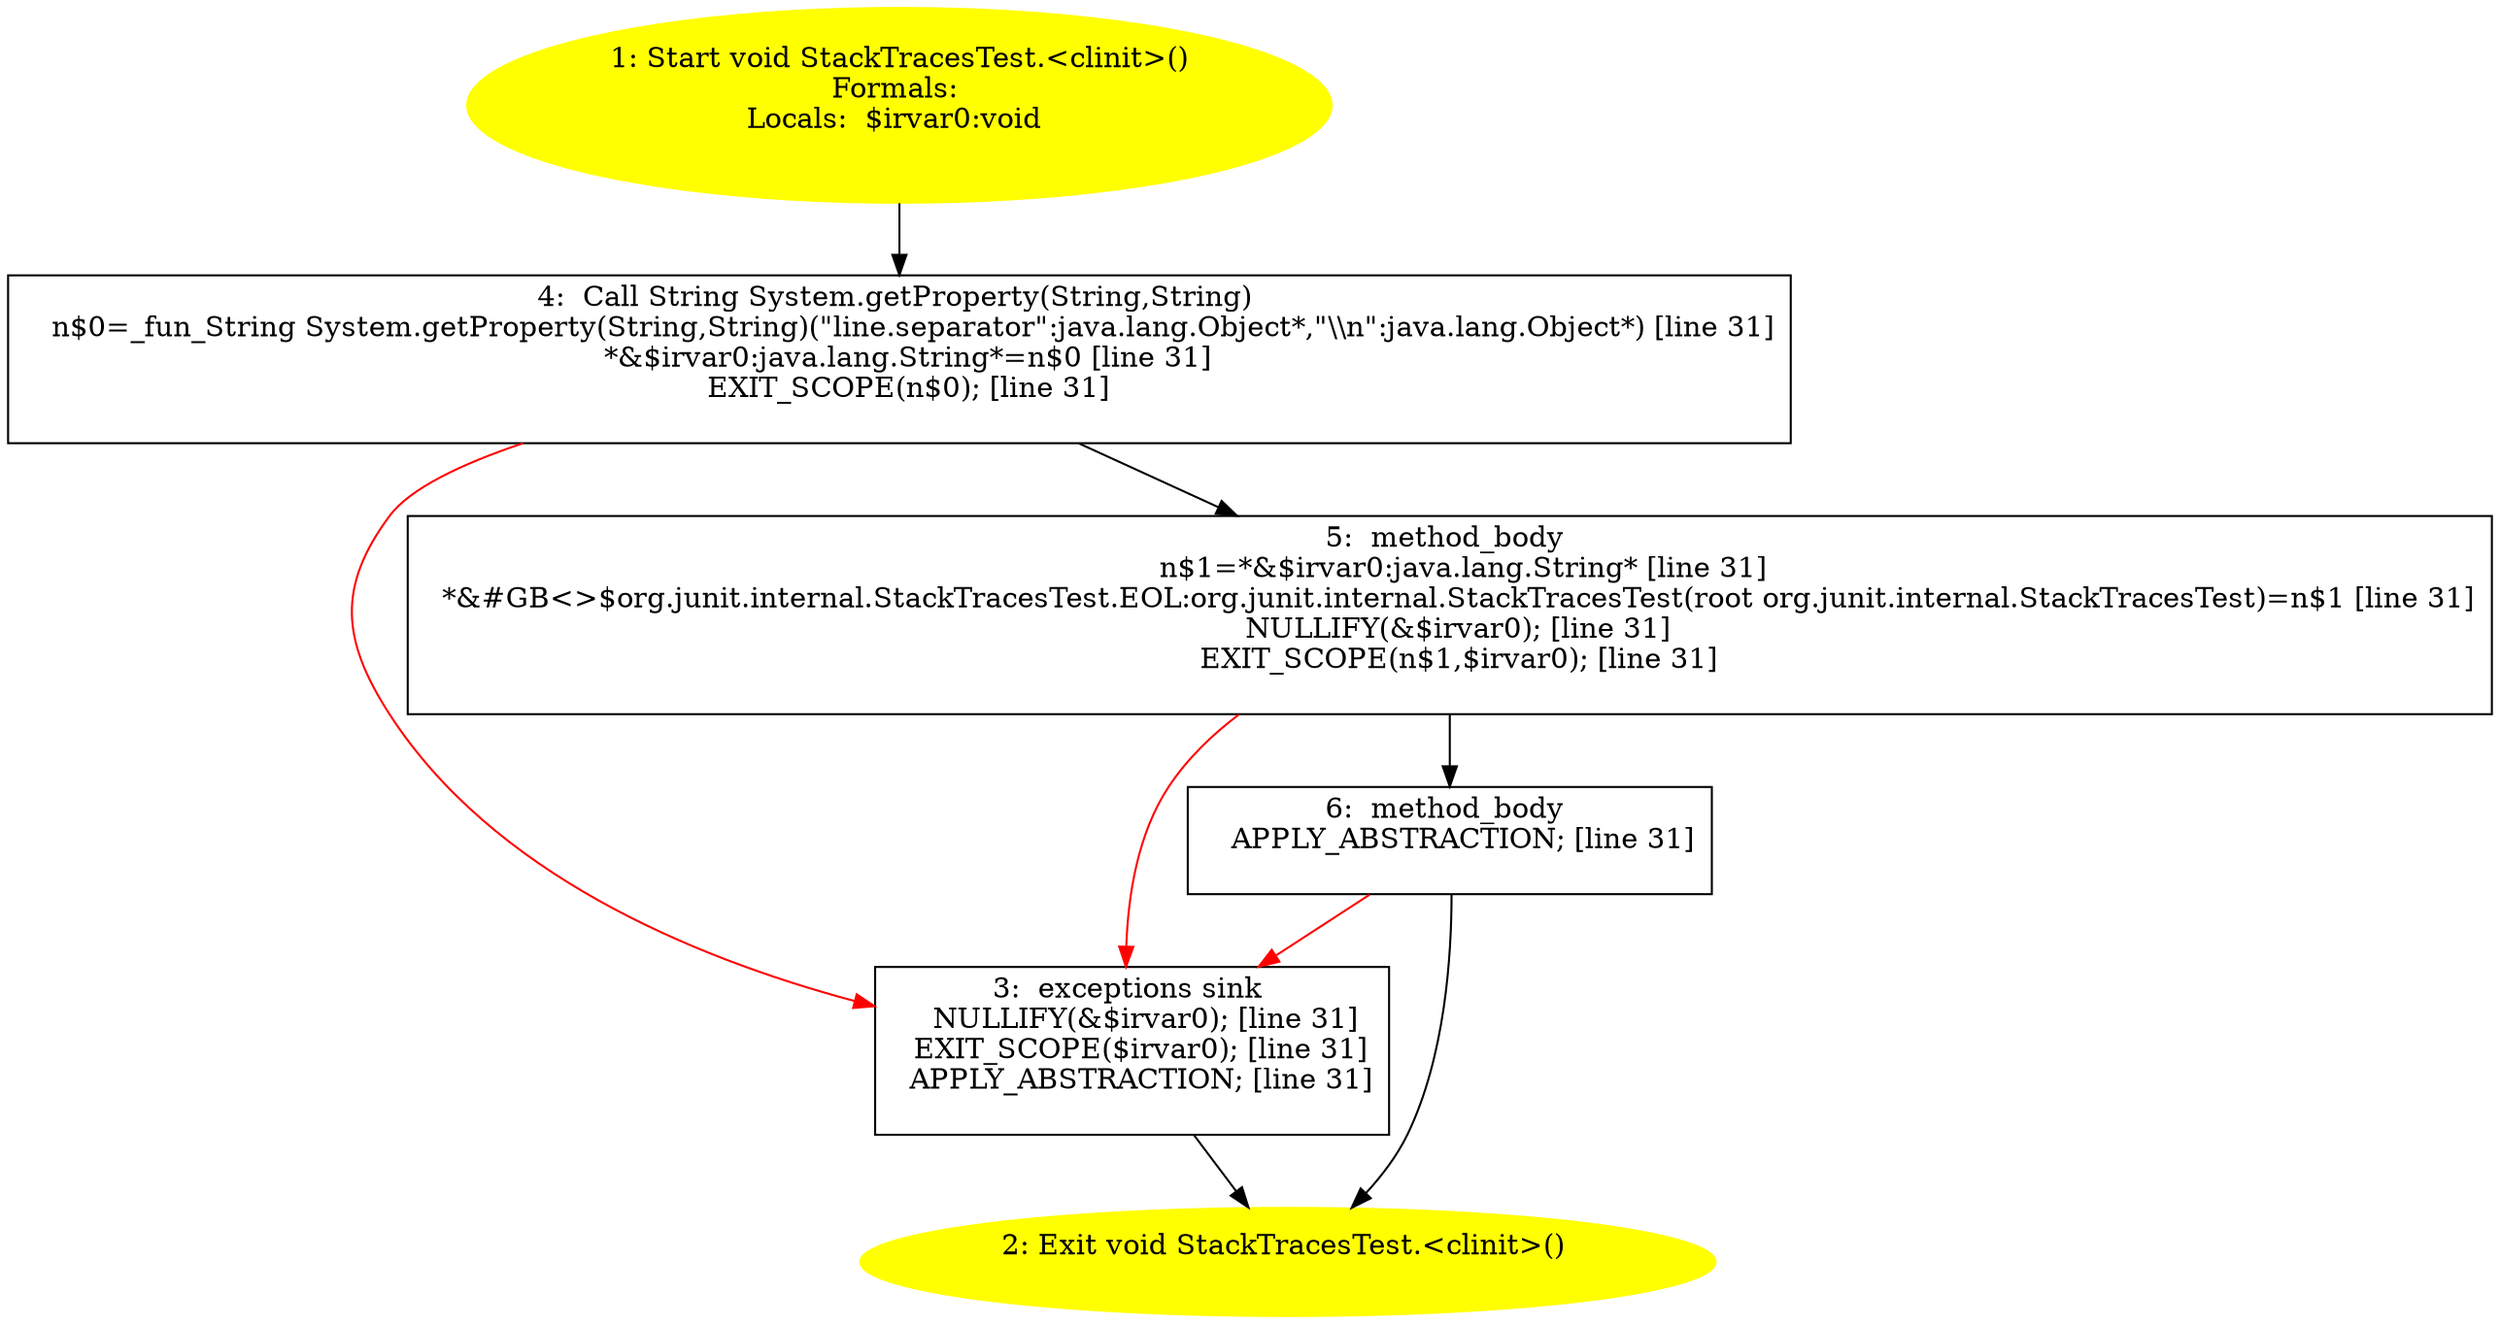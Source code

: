/* @generated */
digraph cfg {
"org.junit.internal.StackTracesTest.<clinit>():void.fcf1506f3acd11db540eaa97e6d8b2b0_1" [label="1: Start void StackTracesTest.<clinit>()\nFormals: \nLocals:  $irvar0:void \n  " color=yellow style=filled]
	

	 "org.junit.internal.StackTracesTest.<clinit>():void.fcf1506f3acd11db540eaa97e6d8b2b0_1" -> "org.junit.internal.StackTracesTest.<clinit>():void.fcf1506f3acd11db540eaa97e6d8b2b0_4" ;
"org.junit.internal.StackTracesTest.<clinit>():void.fcf1506f3acd11db540eaa97e6d8b2b0_2" [label="2: Exit void StackTracesTest.<clinit>() \n  " color=yellow style=filled]
	

"org.junit.internal.StackTracesTest.<clinit>():void.fcf1506f3acd11db540eaa97e6d8b2b0_3" [label="3:  exceptions sink \n   NULLIFY(&$irvar0); [line 31]\n  EXIT_SCOPE($irvar0); [line 31]\n  APPLY_ABSTRACTION; [line 31]\n " shape="box"]
	

	 "org.junit.internal.StackTracesTest.<clinit>():void.fcf1506f3acd11db540eaa97e6d8b2b0_3" -> "org.junit.internal.StackTracesTest.<clinit>():void.fcf1506f3acd11db540eaa97e6d8b2b0_2" ;
"org.junit.internal.StackTracesTest.<clinit>():void.fcf1506f3acd11db540eaa97e6d8b2b0_4" [label="4:  Call String System.getProperty(String,String) \n   n$0=_fun_String System.getProperty(String,String)(\"line.separator\":java.lang.Object*,\"\\\\n\":java.lang.Object*) [line 31]\n  *&$irvar0:java.lang.String*=n$0 [line 31]\n  EXIT_SCOPE(n$0); [line 31]\n " shape="box"]
	

	 "org.junit.internal.StackTracesTest.<clinit>():void.fcf1506f3acd11db540eaa97e6d8b2b0_4" -> "org.junit.internal.StackTracesTest.<clinit>():void.fcf1506f3acd11db540eaa97e6d8b2b0_5" ;
	 "org.junit.internal.StackTracesTest.<clinit>():void.fcf1506f3acd11db540eaa97e6d8b2b0_4" -> "org.junit.internal.StackTracesTest.<clinit>():void.fcf1506f3acd11db540eaa97e6d8b2b0_3" [color="red" ];
"org.junit.internal.StackTracesTest.<clinit>():void.fcf1506f3acd11db540eaa97e6d8b2b0_5" [label="5:  method_body \n   n$1=*&$irvar0:java.lang.String* [line 31]\n  *&#GB<>$org.junit.internal.StackTracesTest.EOL:org.junit.internal.StackTracesTest(root org.junit.internal.StackTracesTest)=n$1 [line 31]\n  NULLIFY(&$irvar0); [line 31]\n  EXIT_SCOPE(n$1,$irvar0); [line 31]\n " shape="box"]
	

	 "org.junit.internal.StackTracesTest.<clinit>():void.fcf1506f3acd11db540eaa97e6d8b2b0_5" -> "org.junit.internal.StackTracesTest.<clinit>():void.fcf1506f3acd11db540eaa97e6d8b2b0_6" ;
	 "org.junit.internal.StackTracesTest.<clinit>():void.fcf1506f3acd11db540eaa97e6d8b2b0_5" -> "org.junit.internal.StackTracesTest.<clinit>():void.fcf1506f3acd11db540eaa97e6d8b2b0_3" [color="red" ];
"org.junit.internal.StackTracesTest.<clinit>():void.fcf1506f3acd11db540eaa97e6d8b2b0_6" [label="6:  method_body \n   APPLY_ABSTRACTION; [line 31]\n " shape="box"]
	

	 "org.junit.internal.StackTracesTest.<clinit>():void.fcf1506f3acd11db540eaa97e6d8b2b0_6" -> "org.junit.internal.StackTracesTest.<clinit>():void.fcf1506f3acd11db540eaa97e6d8b2b0_2" ;
	 "org.junit.internal.StackTracesTest.<clinit>():void.fcf1506f3acd11db540eaa97e6d8b2b0_6" -> "org.junit.internal.StackTracesTest.<clinit>():void.fcf1506f3acd11db540eaa97e6d8b2b0_3" [color="red" ];
}
